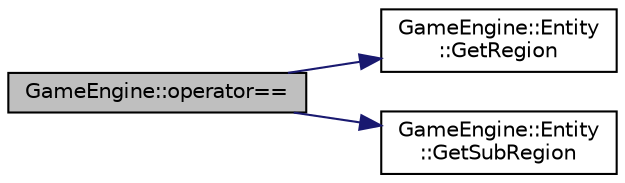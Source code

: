 digraph "GameEngine::operator=="
{
  edge [fontname="Helvetica",fontsize="10",labelfontname="Helvetica",labelfontsize="10"];
  node [fontname="Helvetica",fontsize="10",shape=record];
  rankdir="LR";
  Node3 [label="GameEngine::operator==",height=0.2,width=0.4,color="black", fillcolor="grey75", style="filled", fontcolor="black"];
  Node3 -> Node4 [color="midnightblue",fontsize="10",style="solid",fontname="Helvetica"];
  Node4 [label="GameEngine::Entity\l::GetRegion",height=0.2,width=0.4,color="black", fillcolor="white", style="filled",URL="$class_game_engine_1_1_entity.html#ad9dee840663cbdd3e8845cef69e3c0ad",tooltip="Returns the Region in which the Entity exists. "];
  Node3 -> Node5 [color="midnightblue",fontsize="10",style="solid",fontname="Helvetica"];
  Node5 [label="GameEngine::Entity\l::GetSubRegion",height=0.2,width=0.4,color="black", fillcolor="white", style="filled",URL="$class_game_engine_1_1_entity.html#ab6999adad7a0be54cb53896ef44ecaee",tooltip="Returns the subregion of the Region in which the entity exists. "];
}
